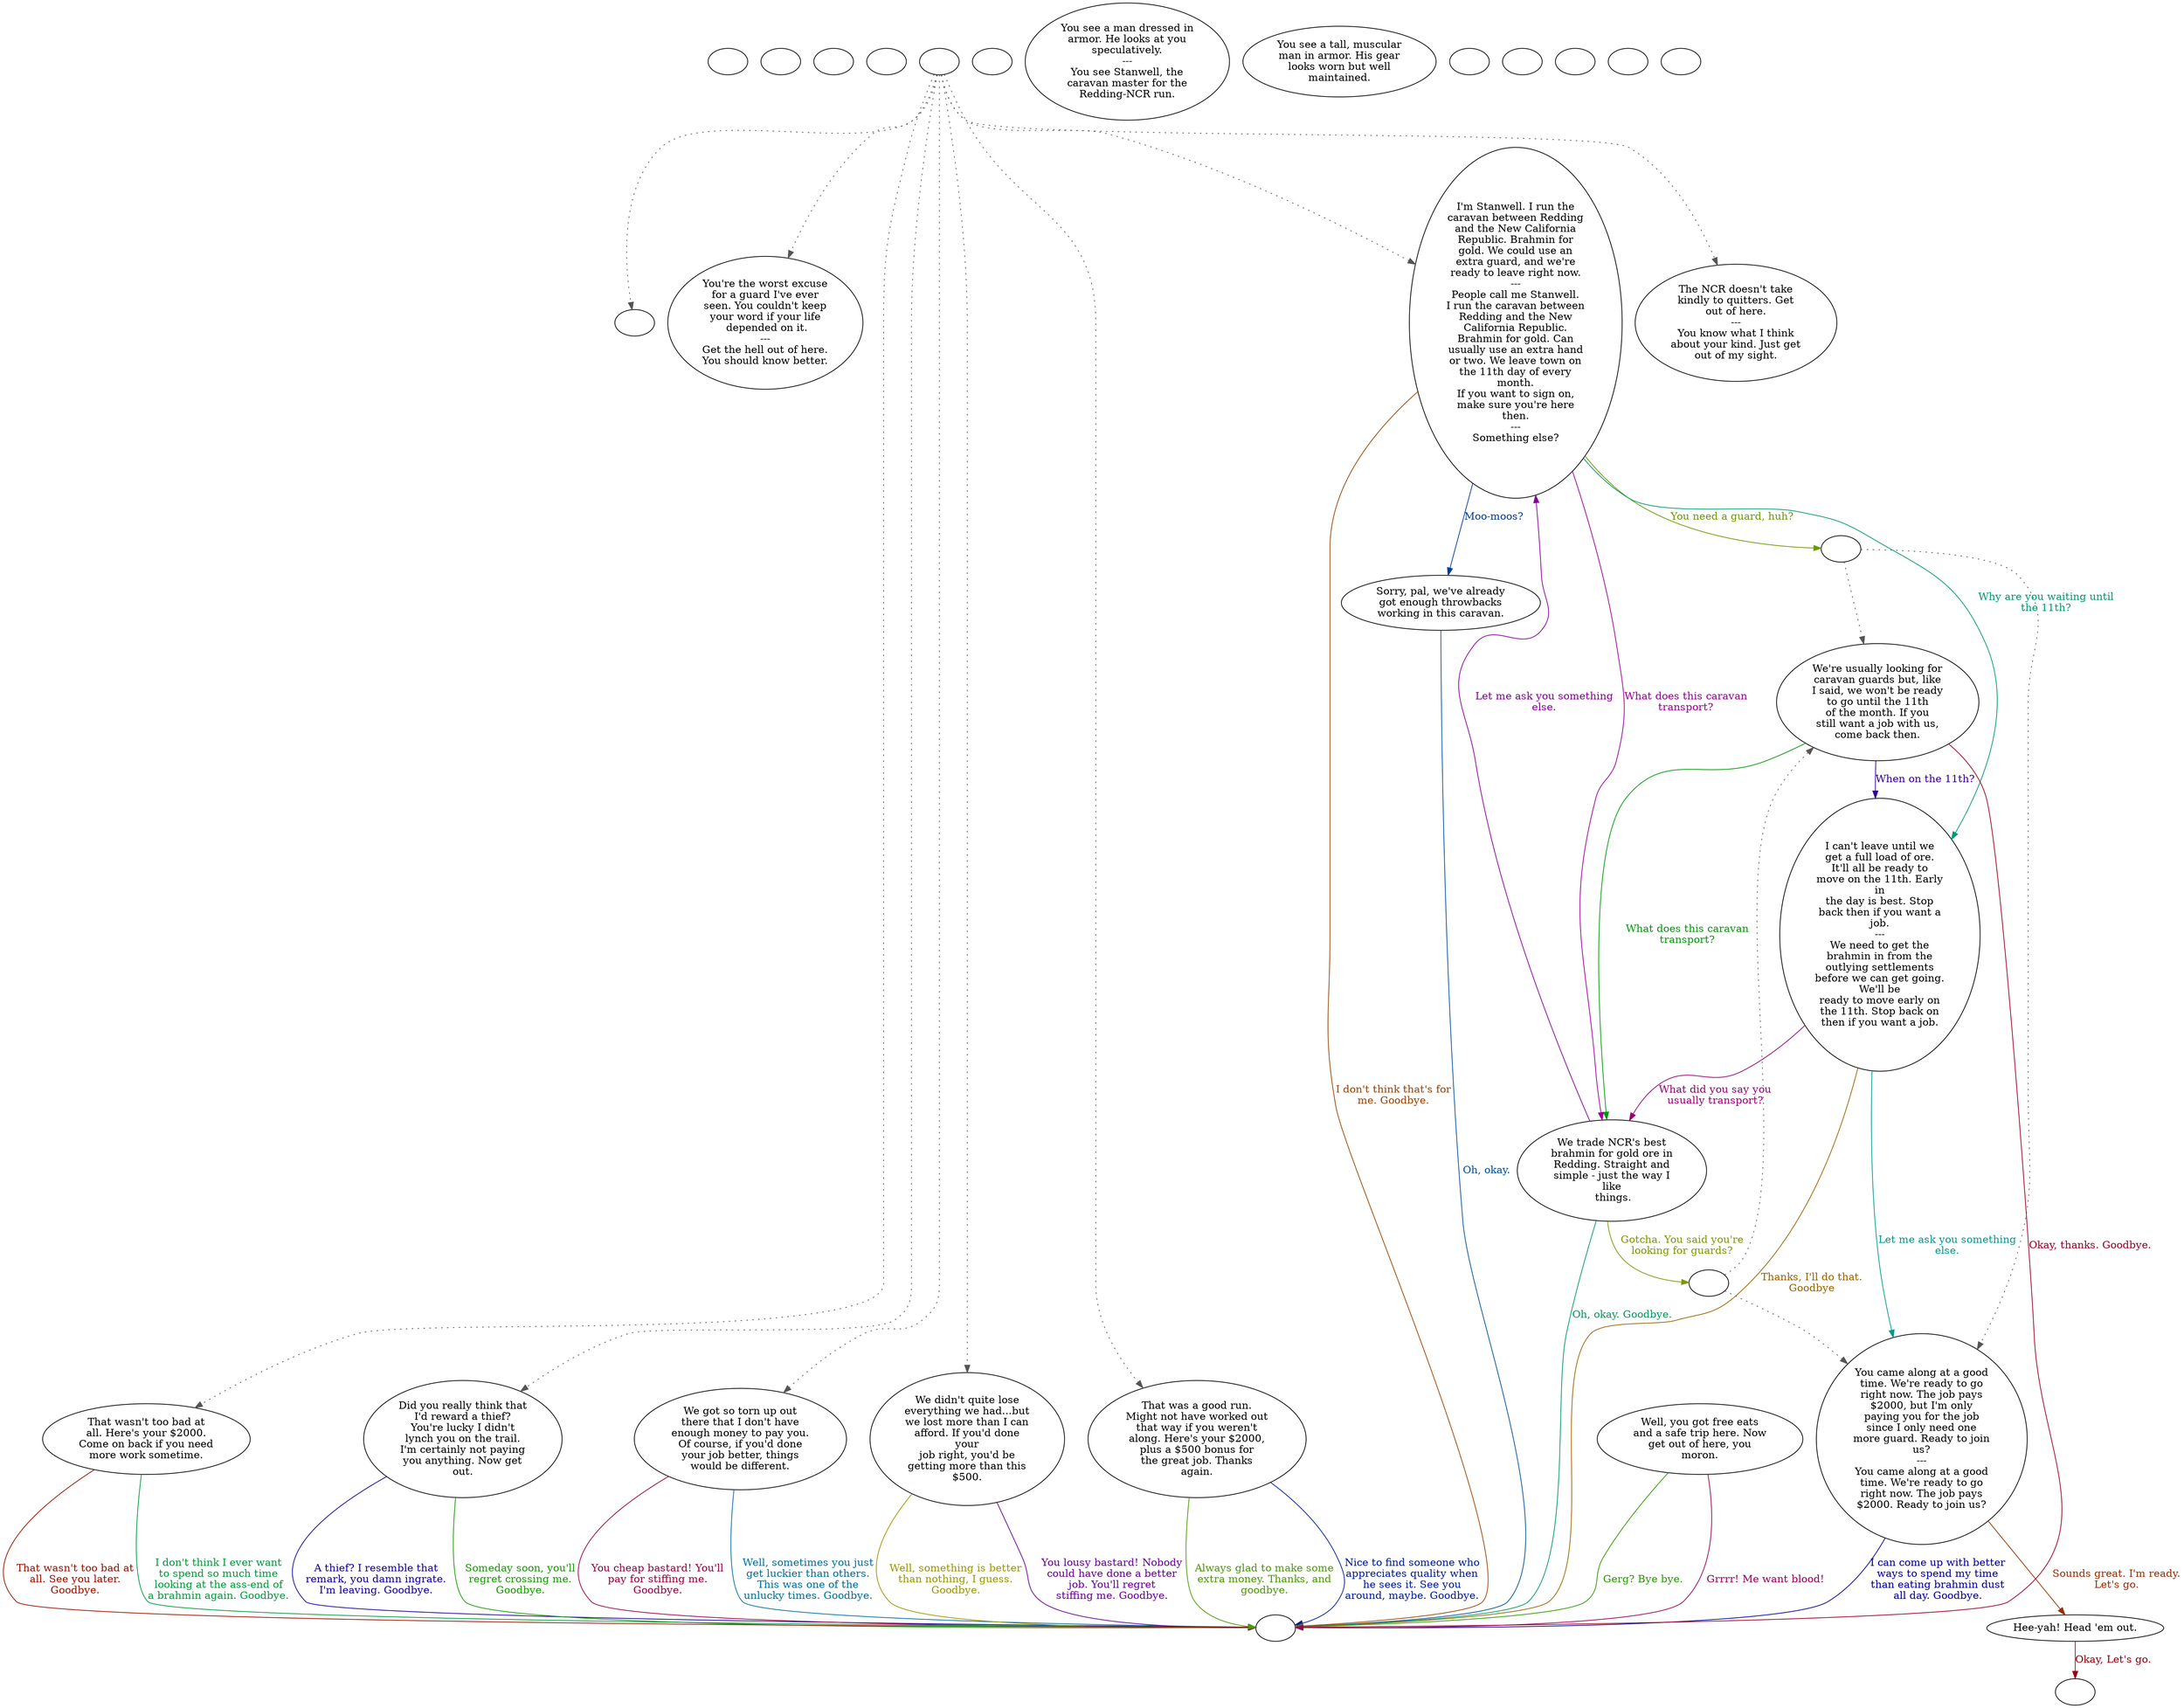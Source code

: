 digraph RCSTANWL {
  "checkPartyMembersNearDoor" [style=filled       fillcolor="#FFFFFF"       color="#000000"]
  "checkPartyMembersNearDoor" [label=""]
  "start" [style=filled       fillcolor="#FFFFFF"       color="#000000"]
  "start" [label=""]
  "critter_p_proc" [style=filled       fillcolor="#FFFFFF"       color="#000000"]
  "critter_p_proc" [label=""]
  "pickup_p_proc" [style=filled       fillcolor="#FFFFFF"       color="#000000"]
  "pickup_p_proc" [label=""]
  "talk_p_proc" [style=filled       fillcolor="#FFFFFF"       color="#000000"]
  "talk_p_proc" -> "Node004" [style=dotted color="#555555"]
  "talk_p_proc" -> "Node005" [style=dotted color="#555555"]
  "talk_p_proc" -> "Node006" [style=dotted color="#555555"]
  "talk_p_proc" -> "Node007" [style=dotted color="#555555"]
  "talk_p_proc" -> "Node008" [style=dotted color="#555555"]
  "talk_p_proc" -> "Node009" [style=dotted color="#555555"]
  "talk_p_proc" -> "Node010" [style=dotted color="#555555"]
  "talk_p_proc" -> "Node001" [style=dotted color="#555555"]
  "talk_p_proc" -> "Node003" [style=dotted color="#555555"]
  "talk_p_proc" [label=""]
  "destroy_p_proc" [style=filled       fillcolor="#FFFFFF"       color="#000000"]
  "destroy_p_proc" [label=""]
  "look_at_p_proc" [style=filled       fillcolor="#FFFFFF"       color="#000000"]
  "look_at_p_proc" [label="You see a man dressed in\narmor. He looks at you\nspeculatively.\n---\nYou see Stanwell, the\ncaravan master for the\nRedding-NCR run."]
  "description_p_proc" [style=filled       fillcolor="#FFFFFF"       color="#000000"]
  "description_p_proc" [label="You see a tall, muscular\nman in armor. His gear\nlooks worn but well\nmaintained."]
  "use_skill_on_p_proc" [style=filled       fillcolor="#FFFFFF"       color="#000000"]
  "use_skill_on_p_proc" [label=""]
  "damage_p_proc" [style=filled       fillcolor="#FFFFFF"       color="#000000"]
  "damage_p_proc" [label=""]
  "map_enter_p_proc" [style=filled       fillcolor="#FFFFFF"       color="#000000"]
  "map_enter_p_proc" [label=""]
  "map_update_p_proc" [style=filled       fillcolor="#FFFFFF"       color="#000000"]
  "map_update_p_proc" [label=""]
  "Node998" [style=filled       fillcolor="#FFFFFF"       color="#000000"]
  "Node998" [label=""]
  "Node999" [style=filled       fillcolor="#FFFFFF"       color="#000000"]
  "Node999" [label=""]
  "Node001" [style=filled       fillcolor="#FFFFFF"       color="#000000"]
  "Node001" [label="The NCR doesn't take\nkindly to quitters. Get\nout of here.\n---\nYou know what I think\nabout your kind. Just get\nout of my sight."]
  "Node002" [style=filled       fillcolor="#FFFFFF"       color="#000000"]
  "Node002" [label="Hee-yah! Head 'em out."]
  "Node002" -> "Node002a" [label="Okay, Let's go." color="#990010" fontcolor="#990010"]
  "Node002a" [style=filled       fillcolor="#FFFFFF"       color="#000000"]
  "Node002a" [label=""]
  "Node003" [style=filled       fillcolor="#FFFFFF"       color="#000000"]
  "Node003" [label="I'm Stanwell. I run the\ncaravan between Redding\nand the New California\nRepublic. Brahmin for\ngold. We could use an\nextra guard, and we're\nready to leave right now.\n---\nPeople call me Stanwell.\nI run the caravan between\nRedding and the New\nCalifornia Republic.\nBrahmin for gold. Can\nusually use an extra hand\nor two. We leave town on\nthe 11th day of every\nmonth.\nIf you want to sign on,\nmake sure you're here\nthen.\n---\nSomething else?"]
  "Node003" -> "Node013" [label="Moo-moos?" color="#003D99" fontcolor="#003D99"]
  "Node003" -> "Node003a" [label="You need a guard, huh?" color="#699900" fontcolor="#699900"]
  "Node003" -> "Node014" [label="What does this caravan\ntransport?" color="#990096" fontcolor="#990096"]
  "Node003" -> "Node011" [label="Why are you waiting until\nthe 11th?" color="#00996F" fontcolor="#00996F"]
  "Node003" -> "Node999" [label="I don't think that's for\nme. Goodbye." color="#994300" fontcolor="#994300"]
  "Node003a" [style=filled       fillcolor="#FFFFFF"       color="#000000"]
  "Node003a" -> "Node015" [style=dotted color="#555555"]
  "Node003a" -> "Node012" [style=dotted color="#555555"]
  "Node003a" [label=""]
  "Node004" [style=filled       fillcolor="#FFFFFF"       color="#000000"]
  "Node004" [label=""]
  "Node005" [style=filled       fillcolor="#FFFFFF"       color="#000000"]
  "Node005" [label="You're the worst excuse\nfor a guard I've ever\nseen. You couldn't keep\nyour word if your life\n depended on it.\n---\nGet the hell out of here.\nYou should know better."]
  "Node006" [style=filled       fillcolor="#FFFFFF"       color="#000000"]
  "Node006" [label="Did you really think that\nI'd reward a thief?\nYou're lucky I didn't\nlynch you on the trail.\nI'm certainly not paying\nyou anything. Now get\nout."]
  "Node006" -> "Node999" [label="A thief? I resemble that\nremark, you damn ingrate.\nI'm leaving. Goodbye." color="#160099" fontcolor="#160099"]
  "Node006" -> "Node999" [label="Someday soon, you'll\nregret crossing me.\nGoodbye." color="#179900" fontcolor="#179900"]
  "Node007" [style=filled       fillcolor="#FFFFFF"       color="#000000"]
  "Node007" [label="We got so torn up out\nthere that I don't have\nenough money to pay you.\nOf course, if you'd done\nyour job better, things\nwould be different."]
  "Node007" -> "Node999" [label="You cheap bastard! You'll\npay for stiffing me.\nGoodbye." color="#990043" fontcolor="#990043"]
  "Node007" -> "Node999" [label="Well, sometimes you just\nget luckier than others.\nThis was one of the\nunlucky times. Goodbye." color="#007099" fontcolor="#007099"]
  "Node008" [style=filled       fillcolor="#FFFFFF"       color="#000000"]
  "Node008" [label="We didn't quite lose\neverything we had...but\nwe lost more than I can\nafford. If you'd done\nyour\njob right, you'd be\ngetting more than this\n$500."]
  "Node008" -> "Node999" [label="Well, something is better\nthan nothing, I guess.\nGoodbye." color="#999600" fontcolor="#999600"]
  "Node008" -> "Node999" [label="You lousy bastard! Nobody\ncould have done a better\njob. You'll regret\nstiffing me. Goodbye." color="#690099" fontcolor="#690099"]
  "Node009" [style=filled       fillcolor="#FFFFFF"       color="#000000"]
  "Node009" [label="That wasn't too bad at\nall. Here's your $2000.\nCome on back if you need\nmore work sometime."]
  "Node009" -> "Node999" [label="I don't think I ever want\nto spend so much time\nlooking at the ass-end of\na brahmin again. Goodbye." color="#00993C" fontcolor="#00993C"]
  "Node009" -> "Node999" [label="That wasn't too bad at\nall. See you later.\nGoodbye." color="#991000" fontcolor="#991000"]
  "Node010" [style=filled       fillcolor="#FFFFFF"       color="#000000"]
  "Node010" [label="That was a good run.\nMight not have worked out\nthat way if you weren't\nalong. Here's your $2000,\nplus a $500 bonus for\nthe great job. Thanks\nagain."]
  "Node010" -> "Node999" [label="Nice to find someone who\nappreciates quality when\nhe sees it. See you\naround, maybe. Goodbye." color="#001D99" fontcolor="#001D99"]
  "Node010" -> "Node999" [label="Always glad to make some\nextra money. Thanks, and\ngoodbye." color="#4A9900" fontcolor="#4A9900"]
  "Node011" [style=filled       fillcolor="#FFFFFF"       color="#000000"]
  "Node011" [label="I can't leave until we\nget a full load of ore.\nIt'll all be ready to\nmove on the 11th. Early\nin\nthe day is best. Stop\nback then if you want a\njob.\n---\nWe need to get the\nbrahmin in from the\noutlying settlements\nbefore we can get going.\nWe'll be\nready to move early on\nthe 11th. Stop back on\nthen if you want a job."]
  "Node011" -> "Node014" [label="What did you say you\nusually transport?" color="#990076" fontcolor="#990076"]
  "Node011" -> "Node015" [label="Let me ask you something\nelse." color="#00998F" fontcolor="#00998F"]
  "Node011" -> "Node999" [label="Thanks, I'll do that.\nGoodbye" color="#996200" fontcolor="#996200"]
  "Node012" [style=filled       fillcolor="#FFFFFF"       color="#000000"]
  "Node012" [label="We're usually looking for\ncaravan guards but, like\nI said, we won't be ready\nto go until the 11th\nof the month. If you\nstill want a job with us,\ncome back then."]
  "Node012" -> "Node011" [label="When on the 11th?" color="#360099" fontcolor="#360099"]
  "Node012" -> "Node014" [label="What does this caravan\ntransport?" color="#009909" fontcolor="#009909"]
  "Node012" -> "Node999" [label="Okay, thanks. Goodbye." color="#990024" fontcolor="#990024"]
  "Node013" [style=filled       fillcolor="#FFFFFF"       color="#000000"]
  "Node013" [label="Sorry, pal, we've already\ngot enough throwbacks\nworking in this caravan."]
  "Node013" -> "Node999" [label="Oh, okay." color="#005099" fontcolor="#005099"]
  "Node014" [style=filled       fillcolor="#FFFFFF"       color="#000000"]
  "Node014" [label="We trade NCR's best\nbrahmin for gold ore in\nRedding. Straight and\nsimple - just the way I\nlike\n things."]
  "Node014" -> "Node014a" [label="Gotcha. You said you're\nlooking for guards?" color="#7D9900" fontcolor="#7D9900"]
  "Node014" -> "Node003" [label="Let me ask you something\nelse." color="#880099" fontcolor="#880099"]
  "Node014" -> "Node999" [label="Oh, okay. Goodbye." color="#00995C" fontcolor="#00995C"]
  "Node014a" [style=filled       fillcolor="#FFFFFF"       color="#000000"]
  "Node014a" -> "Node015" [style=dotted color="#555555"]
  "Node014a" -> "Node012" [style=dotted color="#555555"]
  "Node014a" [label=""]
  "Node015" [style=filled       fillcolor="#FFFFFF"       color="#000000"]
  "Node015" [label="You came along at a good\ntime. We're ready to go\nright now. The job pays\n$2000, but I'm only\npaying you for the job\nsince I only need one\nmore guard. Ready to join\nus?\n---\nYou came along at a good\ntime. We're ready to go\nright now. The job pays\n$2000. Ready to join us?"]
  "Node015" -> "Node002" [label="Sounds great. I'm ready.\nLet's go." color="#992F00" fontcolor="#992F00"]
  "Node015" -> "Node999" [label="I can come up with better\nways to spend my time\nthan eating brahmin dust\nall day. Goodbye." color="#030099" fontcolor="#030099"]
  "Node016" [style=filled       fillcolor="#FFFFFF"       color="#000000"]
  "Node016" [label="Well, you got free eats\nand a safe trip here. Now\nget out of here, you\nmoron."]
  "Node016" -> "Node999" [label="Gerg? Bye bye." color="#2A9900" fontcolor="#2A9900"]
  "Node016" -> "Node999" [label="Grrrr! Me want blood!" color="#990057" fontcolor="#990057"]
}